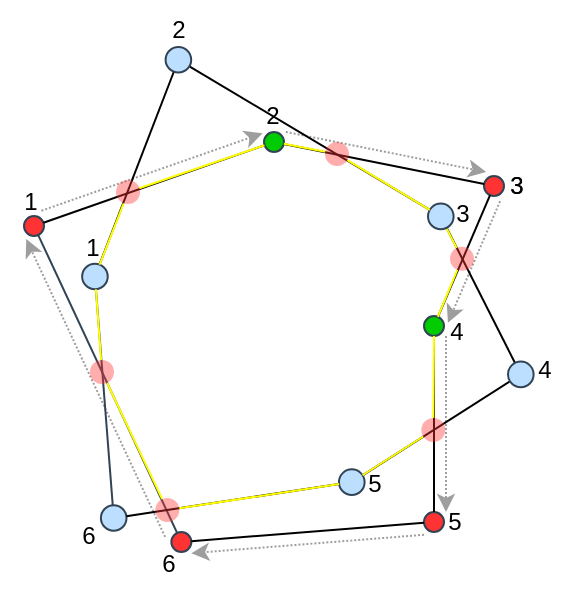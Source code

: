 <mxfile version="20.7.4" type="device"><diagram id="8tnmcAnf5vKQqU9Yrkuo" name="Stránka-1"><mxGraphModel dx="656" dy="393" grid="1" gridSize="10" guides="1" tooltips="1" connect="1" arrows="1" fold="1" page="1" pageScale="1" pageWidth="827" pageHeight="1169" math="0" shadow="0"><root><mxCell id="0"/><mxCell id="1" parent="0"/><mxCell id="j0QpfPrZqNBl76bQKwAY-121" value="" style="ellipse;whiteSpace=wrap;html=1;aspect=fixed;fillColor=#00CC00;fontColor=#ffffff;strokeColor=#314354;" parent="1" vertex="1"><mxGeometry x="455" y="509" width="10" height="10" as="geometry"/></mxCell><mxCell id="j0QpfPrZqNBl76bQKwAY-122" value="" style="ellipse;whiteSpace=wrap;html=1;aspect=fixed;fillColor=#FF3333;fontColor=#ffffff;strokeColor=#314354;" parent="1" vertex="1"><mxGeometry x="455.0" y="607" width="10" height="10" as="geometry"/></mxCell><mxCell id="j0QpfPrZqNBl76bQKwAY-123" value="" style="ellipse;whiteSpace=wrap;html=1;aspect=fixed;fillColor=#FF3333;fontColor=#ffffff;strokeColor=#314354;gradientColor=none;" parent="1" vertex="1"><mxGeometry x="485" y="439" width="10" height="10" as="geometry"/></mxCell><mxCell id="j0QpfPrZqNBl76bQKwAY-124" value="" style="endArrow=none;html=1;rounded=0;" parent="1" source="j0QpfPrZqNBl76bQKwAY-121" target="j0QpfPrZqNBl76bQKwAY-122" edge="1"><mxGeometry width="50" height="50" relative="1" as="geometry"><mxPoint x="508.67" y="587" as="sourcePoint"/><mxPoint x="538.67" y="617" as="targetPoint"/></mxGeometry></mxCell><mxCell id="j0QpfPrZqNBl76bQKwAY-127" value="" style="endArrow=none;html=1;rounded=0;" parent="1" source="j0QpfPrZqNBl76bQKwAY-121" target="j0QpfPrZqNBl76bQKwAY-123" edge="1"><mxGeometry width="50" height="50" relative="1" as="geometry"><mxPoint x="528.67" y="537" as="sourcePoint"/><mxPoint x="578.67" y="487" as="targetPoint"/></mxGeometry></mxCell><mxCell id="j0QpfPrZqNBl76bQKwAY-130" value="" style="ellipse;whiteSpace=wrap;html=1;aspect=fixed;fillColor=#00CC00;fontColor=#ffffff;strokeColor=#314354;" parent="1" vertex="1"><mxGeometry x="375" y="417" width="10" height="10" as="geometry"/></mxCell><mxCell id="j0QpfPrZqNBl76bQKwAY-131" value="" style="endArrow=none;html=1;rounded=0;" parent="1" source="j0QpfPrZqNBl76bQKwAY-130" target="j0QpfPrZqNBl76bQKwAY-123" edge="1"><mxGeometry width="50" height="50" relative="1" as="geometry"><mxPoint x="348.67" y="437" as="sourcePoint"/><mxPoint x="468.67" y="437" as="targetPoint"/></mxGeometry></mxCell><mxCell id="j0QpfPrZqNBl76bQKwAY-134" value="" style="ellipse;whiteSpace=wrap;html=1;aspect=fixed;fillColor=#FF3333;fontColor=#ffffff;strokeColor=#314354;" parent="1" vertex="1"><mxGeometry x="255" y="459" width="10" height="10" as="geometry"/></mxCell><mxCell id="j0QpfPrZqNBl76bQKwAY-135" value="" style="endArrow=none;html=1;rounded=0;" parent="1" source="j0QpfPrZqNBl76bQKwAY-130" target="j0QpfPrZqNBl76bQKwAY-134" edge="1"><mxGeometry width="50" height="50" relative="1" as="geometry"><mxPoint x="298.67" y="397" as="sourcePoint"/><mxPoint x="348.67" y="347" as="targetPoint"/></mxGeometry></mxCell><mxCell id="j0QpfPrZqNBl76bQKwAY-138" value="" style="ellipse;whiteSpace=wrap;html=1;aspect=fixed;fillColor=#FF3333;fontColor=#ffffff;strokeColor=#314354;" parent="1" vertex="1"><mxGeometry x="328.67" y="617" width="10" height="10" as="geometry"/></mxCell><mxCell id="j0QpfPrZqNBl76bQKwAY-139" value="" style="endArrow=none;html=1;rounded=0;" parent="1" source="j0QpfPrZqNBl76bQKwAY-138" target="j0QpfPrZqNBl76bQKwAY-122" edge="1"><mxGeometry width="50" height="50" relative="1" as="geometry"><mxPoint x="439" y="687" as="sourcePoint"/><mxPoint x="549.188" y="627" as="targetPoint"/></mxGeometry></mxCell><mxCell id="j0QpfPrZqNBl76bQKwAY-140" value="" style="endArrow=none;html=1;rounded=0;fillColor=#647687;strokeColor=#314354;" parent="1" source="j0QpfPrZqNBl76bQKwAY-138" target="j0QpfPrZqNBl76bQKwAY-134" edge="1"><mxGeometry width="50" height="50" relative="1" as="geometry"><mxPoint x="269" y="737" as="sourcePoint"/><mxPoint x="438" y="287" as="targetPoint"/></mxGeometry></mxCell><mxCell id="j0QpfPrZqNBl76bQKwAY-160" value="" style="endArrow=classic;html=1;rounded=0;dashed=1;dashPattern=1 1;strokeColor=#9E9E9E;" parent="1" edge="1"><mxGeometry width="50" height="50" relative="1" as="geometry"><mxPoint x="263.722" y="456.357" as="sourcePoint"/><mxPoint x="374.278" y="417.644" as="targetPoint"/></mxGeometry></mxCell><mxCell id="j0QpfPrZqNBl76bQKwAY-161" value="" style="endArrow=classic;html=1;rounded=0;dashed=1;dashPattern=1 1;strokeColor=#9E9E9E;" parent="1" edge="1"><mxGeometry width="50" height="50" relative="1" as="geometry"><mxPoint x="385.907" y="416.961" as="sourcePoint"/><mxPoint x="486.094" y="437.034" as="targetPoint"/></mxGeometry></mxCell><mxCell id="j0QpfPrZqNBl76bQKwAY-163" value="" style="endArrow=classic;html=1;rounded=0;dashed=1;dashPattern=1 1;strokeColor=#9E9E9E;" parent="1" edge="1"><mxGeometry width="50" height="50" relative="1" as="geometry"><mxPoint x="493.03" y="451.596" as="sourcePoint"/><mxPoint x="466.963" y="512.401" as="targetPoint"/></mxGeometry></mxCell><mxCell id="j0QpfPrZqNBl76bQKwAY-164" value="" style="endArrow=classic;html=1;rounded=0;dashed=1;dashPattern=1 1;strokeColor=#9E9E9E;" parent="1" edge="1"><mxGeometry width="50" height="50" relative="1" as="geometry"><mxPoint x="466" y="519" as="sourcePoint"/><mxPoint x="466" y="607" as="targetPoint"/></mxGeometry></mxCell><mxCell id="j0QpfPrZqNBl76bQKwAY-171" value="" style="endArrow=classic;html=1;rounded=0;dashed=1;dashPattern=1 1;strokeColor=#9E9E9E;" parent="1" edge="1"><mxGeometry width="50" height="50" relative="1" as="geometry"><mxPoint x="455.016" y="618.394" as="sourcePoint"/><mxPoint x="338.654" y="627.605" as="targetPoint"/></mxGeometry></mxCell><mxCell id="j0QpfPrZqNBl76bQKwAY-172" value="" style="endArrow=classic;html=1;rounded=0;dashed=1;dashPattern=1 1;strokeColor=#9E9E9E;" parent="1" edge="1"><mxGeometry width="50" height="50" relative="1" as="geometry"><mxPoint x="325.559" y="619.468" as="sourcePoint"/><mxPoint x="256.111" y="470.533" as="targetPoint"/></mxGeometry></mxCell><mxCell id="j0QpfPrZqNBl76bQKwAY-173" value="1" style="text;html=1;align=center;verticalAlign=middle;resizable=0;points=[];autosize=1;strokeColor=none;fillColor=none;fillStyle=auto;opacity=40;" parent="1" vertex="1"><mxGeometry x="243" y="437" width="30" height="30" as="geometry"/></mxCell><mxCell id="j0QpfPrZqNBl76bQKwAY-175" value="2" style="text;html=1;align=center;verticalAlign=middle;resizable=0;points=[];autosize=1;strokeColor=none;fillColor=none;fillStyle=auto;opacity=40;" parent="1" vertex="1"><mxGeometry x="364" y="394" width="30" height="30" as="geometry"/></mxCell><mxCell id="j0QpfPrZqNBl76bQKwAY-176" value="3" style="text;html=1;align=center;verticalAlign=middle;resizable=0;points=[];autosize=1;strokeColor=none;fillColor=none;fillStyle=auto;opacity=40;" parent="1" vertex="1"><mxGeometry x="486" y="429" width="30" height="30" as="geometry"/></mxCell><mxCell id="j0QpfPrZqNBl76bQKwAY-177" value="3" style="text;html=1;align=center;verticalAlign=middle;resizable=0;points=[];autosize=1;strokeColor=none;fillColor=none;fillStyle=auto;opacity=40;" parent="1" vertex="1"><mxGeometry x="486" y="429" width="30" height="30" as="geometry"/></mxCell><mxCell id="j0QpfPrZqNBl76bQKwAY-178" value="4" style="text;html=1;align=center;verticalAlign=middle;resizable=0;points=[];autosize=1;strokeColor=none;fillColor=none;fillStyle=auto;opacity=40;" parent="1" vertex="1"><mxGeometry x="456" y="502" width="30" height="30" as="geometry"/></mxCell><mxCell id="j0QpfPrZqNBl76bQKwAY-179" value="5" style="text;html=1;align=center;verticalAlign=middle;resizable=0;points=[];autosize=1;strokeColor=none;fillColor=none;fillStyle=auto;opacity=40;" parent="1" vertex="1"><mxGeometry x="455" y="597" width="30" height="30" as="geometry"/></mxCell><mxCell id="j0QpfPrZqNBl76bQKwAY-180" value="6" style="text;html=1;align=center;verticalAlign=middle;resizable=0;points=[];autosize=1;strokeColor=none;fillColor=none;fillStyle=auto;opacity=40;" parent="1" vertex="1"><mxGeometry x="311.67" y="618" width="30" height="30" as="geometry"/></mxCell><mxCell id="j0QpfPrZqNBl76bQKwAY-216" value="" style="group" parent="1" vertex="1" connectable="0"><mxGeometry x="271.692" y="603.6" width="38.4" height="38.4" as="geometry"/></mxCell><mxCell id="j0QpfPrZqNBl76bQKwAY-190" value="" style="ellipse;whiteSpace=wrap;html=1;aspect=fixed;fillColor=#BDDFFF;fontColor=#ffffff;strokeColor=#314354;" parent="j0QpfPrZqNBl76bQKwAY-216" vertex="1"><mxGeometry x="21.76" width="12.8" height="12.8" as="geometry"/></mxCell><mxCell id="j0QpfPrZqNBl76bQKwAY-204" value="6" style="text;html=1;align=center;verticalAlign=middle;resizable=0;points=[];autosize=1;strokeColor=none;fillColor=none;fillStyle=auto;opacity=40;container=1;" parent="j0QpfPrZqNBl76bQKwAY-216" vertex="1"><mxGeometry width="30" height="30" as="geometry"/></mxCell><mxCell id="j0QpfPrZqNBl76bQKwAY-191" value="" style="endArrow=none;html=1;rounded=0;" parent="1" source="j0QpfPrZqNBl76bQKwAY-190" target="j0QpfPrZqNBl76bQKwAY-182" edge="1"><mxGeometry width="50" height="50" relative="1" as="geometry"><mxPoint x="470.09" y="721.411" as="sourcePoint"/><mxPoint x="611.129" y="644.611" as="targetPoint"/></mxGeometry></mxCell><mxCell id="j0QpfPrZqNBl76bQKwAY-184" value="" style="endArrow=none;html=1;rounded=0;" parent="1" source="j0QpfPrZqNBl76bQKwAY-181" target="j0QpfPrZqNBl76bQKwAY-182" edge="1"><mxGeometry width="50" height="50" relative="1" as="geometry"><mxPoint x="559.267" y="593.411" as="sourcePoint"/><mxPoint x="597.666" y="631.811" as="targetPoint"/></mxGeometry></mxCell><mxCell id="j0QpfPrZqNBl76bQKwAY-185" value="" style="endArrow=none;html=1;rounded=0;" parent="1" source="j0QpfPrZqNBl76bQKwAY-181" target="j0QpfPrZqNBl76bQKwAY-183" edge="1"><mxGeometry width="50" height="50" relative="1" as="geometry"><mxPoint x="584.867" y="529.411" as="sourcePoint"/><mxPoint x="648.866" y="465.411" as="targetPoint"/></mxGeometry></mxCell><mxCell id="j0QpfPrZqNBl76bQKwAY-187" value="" style="endArrow=none;html=1;rounded=0;" parent="1" source="j0QpfPrZqNBl76bQKwAY-186" target="j0QpfPrZqNBl76bQKwAY-183" edge="1"><mxGeometry width="50" height="50" relative="1" as="geometry"><mxPoint x="354.469" y="401.411" as="sourcePoint"/><mxPoint x="508.067" y="401.411" as="targetPoint"/></mxGeometry></mxCell><mxCell id="j0QpfPrZqNBl76bQKwAY-192" value="" style="endArrow=none;html=1;rounded=0;fillColor=#647687;strokeColor=#314354;" parent="1" source="j0QpfPrZqNBl76bQKwAY-190" target="j0QpfPrZqNBl76bQKwAY-188" edge="1"><mxGeometry width="50" height="50" relative="1" as="geometry"><mxPoint x="252.493" y="785.411" as="sourcePoint"/><mxPoint x="468.81" y="209.411" as="targetPoint"/></mxGeometry></mxCell><mxCell id="j0QpfPrZqNBl76bQKwAY-189" value="" style="endArrow=none;html=1;rounded=0;" parent="1" source="j0QpfPrZqNBl76bQKwAY-186" target="j0QpfPrZqNBl76bQKwAY-188" edge="1"><mxGeometry width="50" height="50" relative="1" as="geometry"><mxPoint x="290.47" y="350.211" as="sourcePoint"/><mxPoint x="354.469" y="286.211" as="targetPoint"/></mxGeometry></mxCell><mxCell id="j0QpfPrZqNBl76bQKwAY-182" value="" style="ellipse;whiteSpace=wrap;html=1;aspect=fixed;fillColor=#BDDFFF;fontColor=#ffffff;strokeColor=#314354;" parent="1" vertex="1"><mxGeometry x="412.491" y="585.68" width="12.8" height="12.8" as="geometry"/></mxCell><mxCell id="j0QpfPrZqNBl76bQKwAY-203" value="5" style="text;html=1;align=center;verticalAlign=middle;resizable=0;points=[];autosize=1;strokeColor=none;fillColor=none;fillStyle=auto;opacity=40;" parent="1" vertex="1"><mxGeometry x="415.491" y="578.08" width="30" height="30" as="geometry"/></mxCell><mxCell id="j0QpfPrZqNBl76bQKwAY-188" value="" style="ellipse;whiteSpace=wrap;html=1;aspect=fixed;fillColor=#BDDFFF;fontColor=#ffffff;strokeColor=#314354;" parent="1" vertex="1"><mxGeometry x="284.07" y="482.84" width="12.8" height="12.8" as="geometry"/></mxCell><mxCell id="j0QpfPrZqNBl76bQKwAY-199" value="1" style="text;html=1;align=center;verticalAlign=middle;resizable=0;points=[];autosize=1;strokeColor=none;fillColor=none;fillStyle=auto;opacity=40;" parent="1" vertex="1"><mxGeometry x="273.71" y="460.4" width="30" height="30" as="geometry"/></mxCell><mxCell id="j0QpfPrZqNBl76bQKwAY-225" value="" style="group" parent="1" vertex="1" connectable="0"><mxGeometry x="497.001" y="521" width="33" height="30" as="geometry"/></mxCell><mxCell id="j0QpfPrZqNBl76bQKwAY-181" value="" style="ellipse;whiteSpace=wrap;html=1;aspect=fixed;fillColor=#BDDFFF;fontColor=#ffffff;strokeColor=#314354;" parent="j0QpfPrZqNBl76bQKwAY-225" vertex="1"><mxGeometry y="10.8" width="12.8" height="12.8" as="geometry"/></mxCell><mxCell id="j0QpfPrZqNBl76bQKwAY-202" value="4" style="text;html=1;align=center;verticalAlign=middle;resizable=0;points=[];autosize=1;strokeColor=none;fillColor=none;fillStyle=auto;opacity=40;" parent="j0QpfPrZqNBl76bQKwAY-225" vertex="1"><mxGeometry x="3" width="30" height="30" as="geometry"/></mxCell><mxCell id="j0QpfPrZqNBl76bQKwAY-227" value="" style="group" parent="1" vertex="1" connectable="0"><mxGeometry x="317.002" y="351" width="30" height="36.291" as="geometry"/></mxCell><mxCell id="j0QpfPrZqNBl76bQKwAY-186" value="" style="ellipse;whiteSpace=wrap;html=1;aspect=fixed;fillColor=#BDDFFF;fontColor=#ffffff;strokeColor=#314354;" parent="j0QpfPrZqNBl76bQKwAY-227" vertex="1"><mxGeometry x="8.8" y="23.491" width="12.8" height="12.8" as="geometry"/></mxCell><mxCell id="j0QpfPrZqNBl76bQKwAY-207" value="2" style="text;html=1;align=center;verticalAlign=middle;resizable=0;points=[];autosize=1;strokeColor=none;fillColor=none;fillStyle=auto;opacity=40;" parent="j0QpfPrZqNBl76bQKwAY-227" vertex="1"><mxGeometry width="30" height="30" as="geometry"/></mxCell><mxCell id="j0QpfPrZqNBl76bQKwAY-228" value="" style="ellipse;whiteSpace=wrap;html=1;aspect=fixed;fillStyle=auto;fillColor=#FF3333;gradientColor=none;opacity=40;strokeColor=none;" parent="1" vertex="1"><mxGeometry x="468" y="474.4" width="12" height="12" as="geometry"/></mxCell><mxCell id="j0QpfPrZqNBl76bQKwAY-230" value="" style="ellipse;whiteSpace=wrap;html=1;aspect=fixed;fillStyle=auto;fillColor=#FF3333;gradientColor=none;opacity=40;strokeColor=none;" parent="1" vertex="1"><mxGeometry x="405.49" y="422" width="12" height="12" as="geometry"/></mxCell><mxCell id="j0QpfPrZqNBl76bQKwAY-231" value="" style="ellipse;whiteSpace=wrap;html=1;aspect=fixed;fillStyle=auto;fillColor=#FF3333;gradientColor=none;opacity=40;strokeColor=none;" parent="1" vertex="1"><mxGeometry x="301" y="441.05" width="12" height="12" as="geometry"/></mxCell><mxCell id="j0QpfPrZqNBl76bQKwAY-232" value="" style="ellipse;whiteSpace=wrap;html=1;aspect=fixed;fillStyle=auto;fillColor=#FF3333;gradientColor=none;opacity=40;strokeColor=none;" parent="1" vertex="1"><mxGeometry x="288" y="531.05" width="12" height="12" as="geometry"/></mxCell><mxCell id="j0QpfPrZqNBl76bQKwAY-233" value="" style="ellipse;whiteSpace=wrap;html=1;aspect=fixed;fillStyle=auto;fillColor=#FF3333;gradientColor=none;opacity=40;strokeColor=none;" parent="1" vertex="1"><mxGeometry x="320.67" y="600" width="12" height="12" as="geometry"/></mxCell><mxCell id="j0QpfPrZqNBl76bQKwAY-234" value="" style="ellipse;whiteSpace=wrap;html=1;aspect=fixed;fillStyle=auto;fillColor=#FF3333;gradientColor=none;opacity=40;strokeColor=none;" parent="1" vertex="1"><mxGeometry x="453.67" y="560" width="12" height="12" as="geometry"/></mxCell><mxCell id="2-GtFbHdzEf2iVtXMEtT-1" value="" style="endArrow=none;html=1;rounded=0;strokeColor=#FFFF00;" edge="1" parent="1" source="j0QpfPrZqNBl76bQKwAY-232" target="j0QpfPrZqNBl76bQKwAY-188"><mxGeometry width="50" height="50" relative="1" as="geometry"><mxPoint x="344" y="560" as="sourcePoint"/><mxPoint x="304" y="500" as="targetPoint"/></mxGeometry></mxCell><mxCell id="2-GtFbHdzEf2iVtXMEtT-2" value="" style="endArrow=none;html=1;rounded=0;strokeColor=#FFFF00;" edge="1" parent="1" source="j0QpfPrZqNBl76bQKwAY-231" target="j0QpfPrZqNBl76bQKwAY-188"><mxGeometry width="50" height="50" relative="1" as="geometry"><mxPoint x="304.809" y="452.636" as="sourcePoint"/><mxPoint x="294" y="480" as="targetPoint"/></mxGeometry></mxCell><mxCell id="2-GtFbHdzEf2iVtXMEtT-3" value="" style="endArrow=none;html=1;rounded=0;strokeColor=#FFFF00;" edge="1" parent="1" source="j0QpfPrZqNBl76bQKwAY-232" target="j0QpfPrZqNBl76bQKwAY-233"><mxGeometry width="50" height="50" relative="1" as="geometry"><mxPoint x="303.566" y="541.066" as="sourcePoint"/><mxPoint x="344" y="550" as="targetPoint"/></mxGeometry></mxCell><mxCell id="2-GtFbHdzEf2iVtXMEtT-4" value="" style="endArrow=none;html=1;rounded=0;strokeColor=#FFFF00;" edge="1" parent="1" source="j0QpfPrZqNBl76bQKwAY-233" target="j0QpfPrZqNBl76bQKwAY-182"><mxGeometry width="50" height="50" relative="1" as="geometry"><mxPoint x="334" y="590" as="sourcePoint"/><mxPoint x="424" y="560" as="targetPoint"/></mxGeometry></mxCell><mxCell id="2-GtFbHdzEf2iVtXMEtT-5" value="" style="endArrow=none;html=1;rounded=0;strokeColor=#FFFF00;" edge="1" parent="1" source="j0QpfPrZqNBl76bQKwAY-234" target="j0QpfPrZqNBl76bQKwAY-182"><mxGeometry width="50" height="50" relative="1" as="geometry"><mxPoint x="454" y="560" as="sourcePoint"/><mxPoint x="394" y="530" as="targetPoint"/></mxGeometry></mxCell><mxCell id="2-GtFbHdzEf2iVtXMEtT-6" value="" style="endArrow=none;html=1;rounded=0;strokeColor=#FFFF00;" edge="1" parent="1" source="j0QpfPrZqNBl76bQKwAY-121" target="j0QpfPrZqNBl76bQKwAY-234"><mxGeometry width="50" height="50" relative="1" as="geometry"><mxPoint x="454" y="520" as="sourcePoint"/><mxPoint x="444" y="550" as="targetPoint"/><Array as="points"/></mxGeometry></mxCell><mxCell id="2-GtFbHdzEf2iVtXMEtT-7" value="" style="endArrow=none;html=1;rounded=0;strokeColor=#FFFF00;" edge="1" parent="1" source="j0QpfPrZqNBl76bQKwAY-228" target="j0QpfPrZqNBl76bQKwAY-121"><mxGeometry width="50" height="50" relative="1" as="geometry"><mxPoint x="471.087" y="486.087" as="sourcePoint"/><mxPoint x="463" y="510" as="targetPoint"/></mxGeometry></mxCell><mxCell id="2-GtFbHdzEf2iVtXMEtT-8" value="" style="endArrow=none;html=1;rounded=0;strokeColor=#FFFF00;" edge="1" parent="1" source="j0QpfPrZqNBl76bQKwAY-183" target="j0QpfPrZqNBl76bQKwAY-228"><mxGeometry width="50" height="50" relative="1" as="geometry"><mxPoint x="454" y="460" as="sourcePoint"/><mxPoint x="447.206" y="486.402" as="targetPoint"/></mxGeometry></mxCell><mxCell id="j0QpfPrZqNBl76bQKwAY-183" value="" style="ellipse;whiteSpace=wrap;html=1;aspect=fixed;fillColor=#BDDFFF;fontColor=#ffffff;strokeColor=#314354;" parent="1" vertex="1"><mxGeometry x="457.0" y="452.8" width="12.8" height="12.8" as="geometry"/></mxCell><mxCell id="j0QpfPrZqNBl76bQKwAY-201" value="3" style="text;html=1;align=center;verticalAlign=middle;resizable=0;points=[];autosize=1;strokeColor=none;fillColor=none;fillStyle=auto;opacity=40;" parent="1" vertex="1"><mxGeometry x="459.0" y="443.0" width="30" height="30" as="geometry"/></mxCell><mxCell id="2-GtFbHdzEf2iVtXMEtT-9" value="" style="endArrow=none;html=1;rounded=0;strokeColor=#FFFF00;" edge="1" parent="1" source="j0QpfPrZqNBl76bQKwAY-230" target="j0QpfPrZqNBl76bQKwAY-183"><mxGeometry width="50" height="50" relative="1" as="geometry"><mxPoint x="414" y="440" as="sourcePoint"/><mxPoint x="454" y="460" as="targetPoint"/></mxGeometry></mxCell><mxCell id="2-GtFbHdzEf2iVtXMEtT-10" value="" style="endArrow=none;html=1;rounded=0;strokeColor=#FFFF00;" edge="1" parent="1" source="j0QpfPrZqNBl76bQKwAY-130" target="j0QpfPrZqNBl76bQKwAY-230"><mxGeometry width="50" height="50" relative="1" as="geometry"><mxPoint x="384" y="430" as="sourcePoint"/><mxPoint x="405.489" y="464.42" as="targetPoint"/></mxGeometry></mxCell><mxCell id="2-GtFbHdzEf2iVtXMEtT-11" value="" style="endArrow=none;html=1;rounded=0;strokeColor=#FFFF00;" edge="1" parent="1" source="j0QpfPrZqNBl76bQKwAY-130" target="j0QpfPrZqNBl76bQKwAY-231"><mxGeometry width="50" height="50" relative="1" as="geometry"><mxPoint x="361.25" y="439" as="sourcePoint"/><mxPoint x="344" y="480" as="targetPoint"/><Array as="points"/></mxGeometry></mxCell></root></mxGraphModel></diagram></mxfile>
